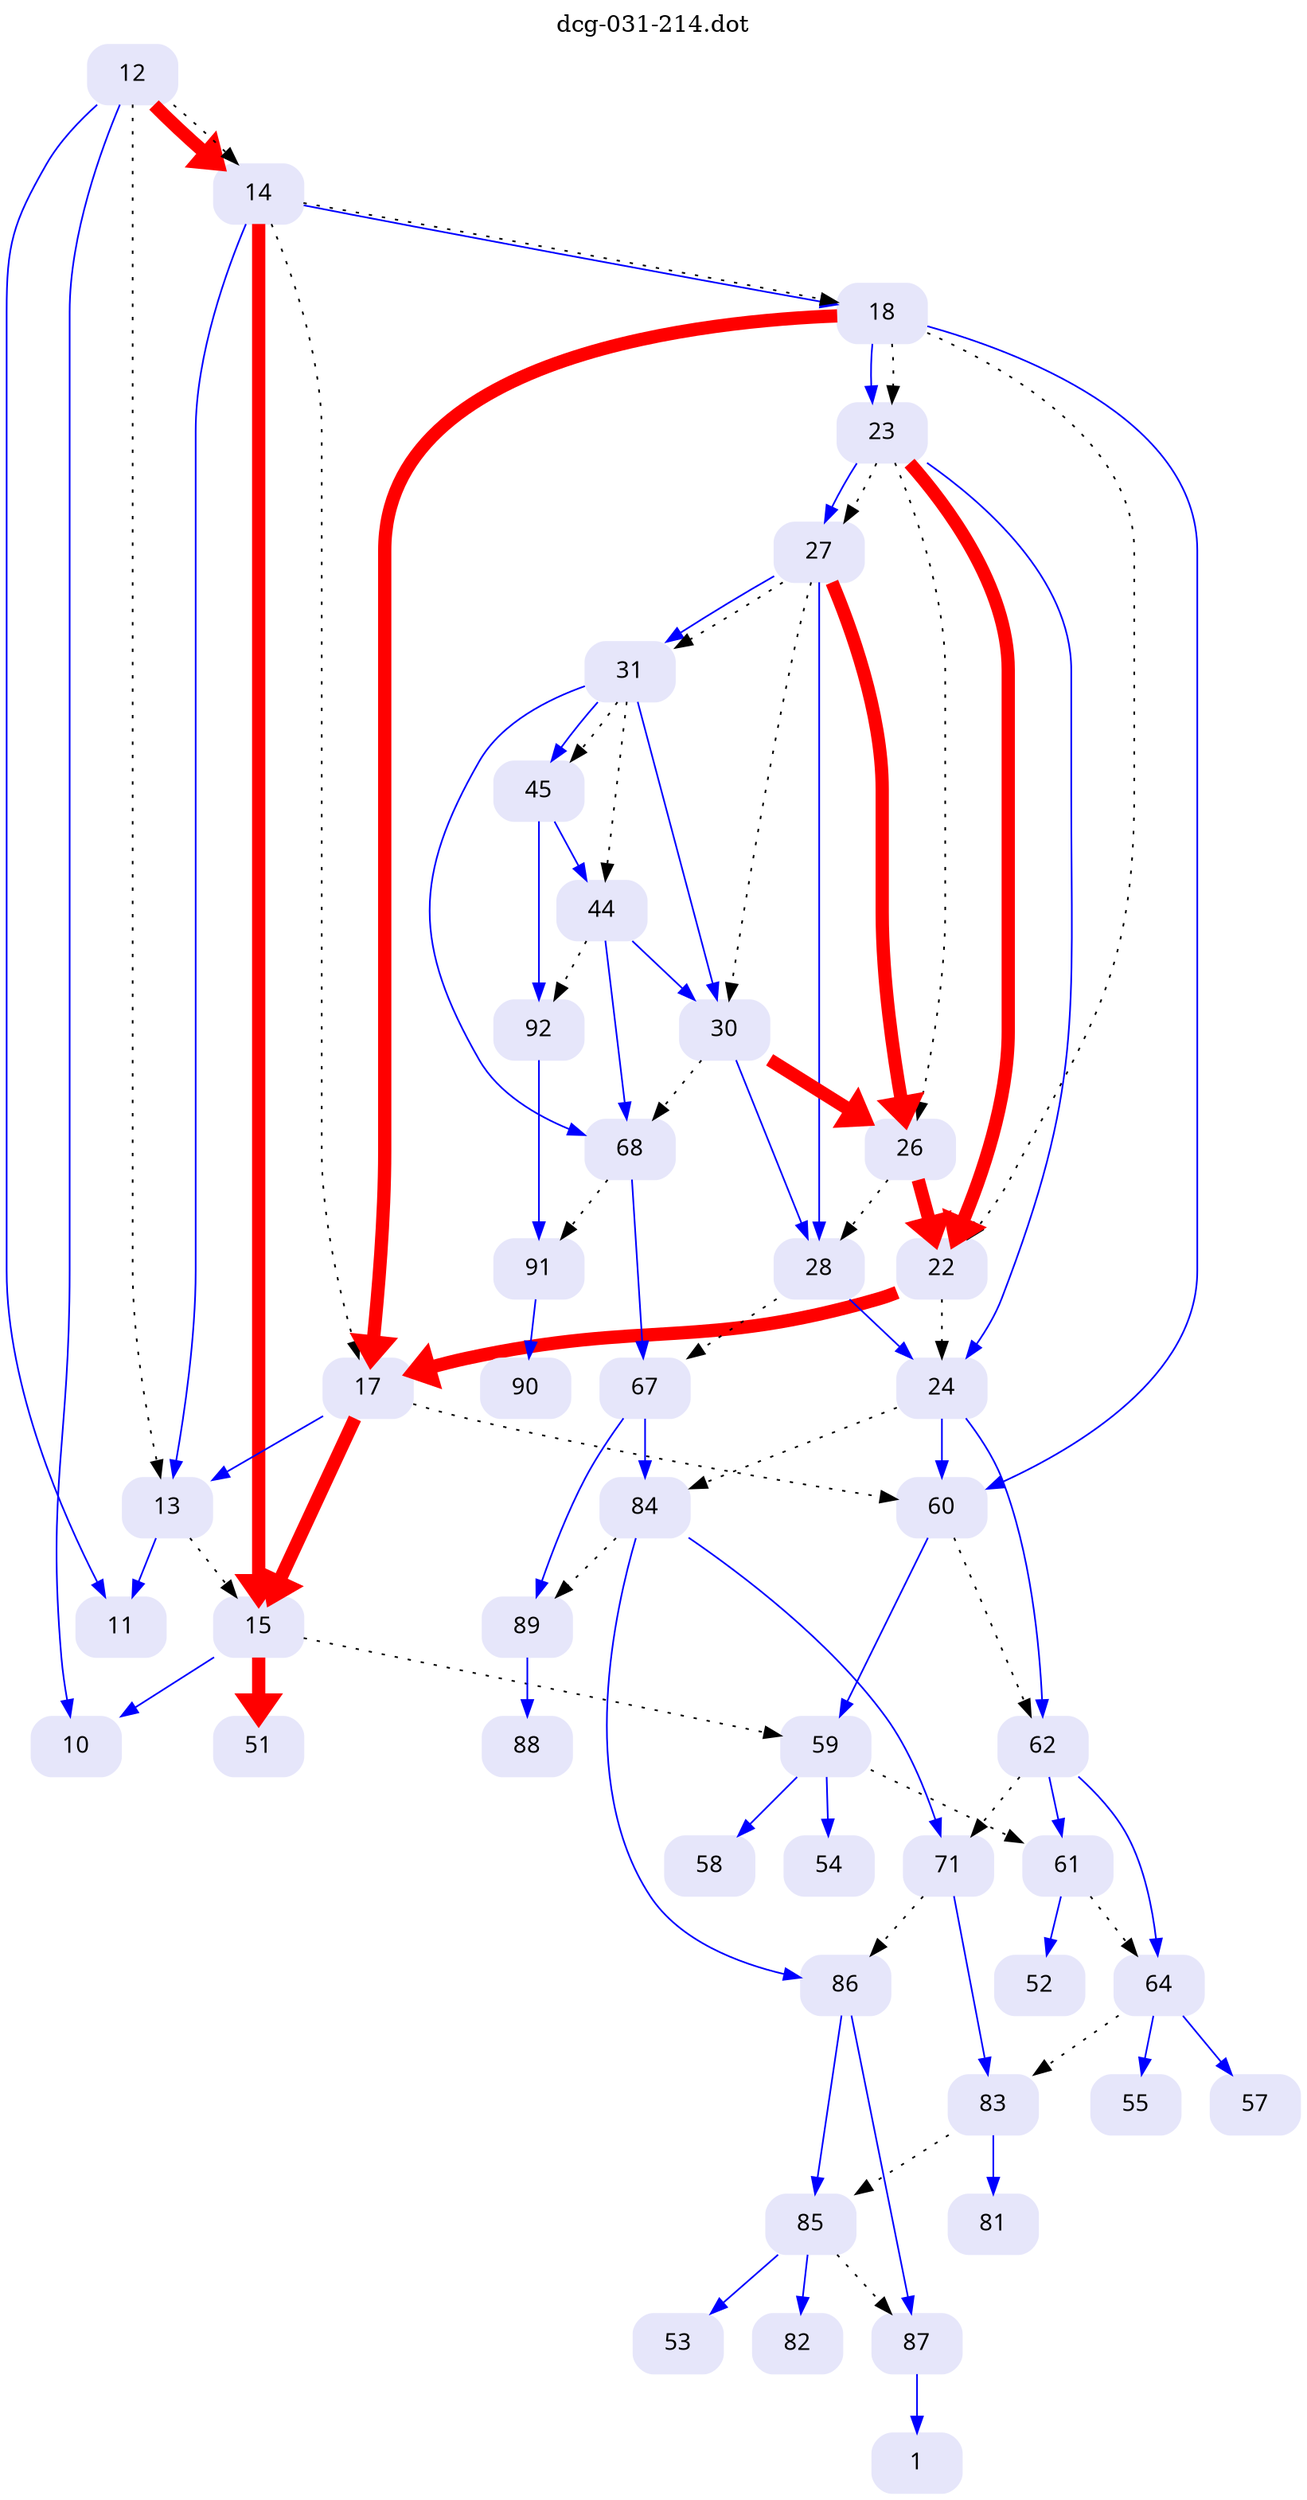 digraph dcg_31 {
  labelloc="t";
  label="dcg-031-214.dot";
  node [fontname="sans-serif"];
  node [shape=box style="rounded,filled"];
  n12 [label="12" color=lavender];
  n12 -> n11 [color=blue penwidth=1];
  n12 -> n10 [color=blue penwidth=1];
  n12 -> n14 [color=red penwidth=8];
  n12 -> n13 [style=dotted,label=""];
  n12 -> n14 [style=dotted,label=""];
  n14 [label="14" color=lavender];
  n14 -> n13 [color=blue penwidth=1];
  n14 -> n15 [color=red penwidth=8];
  n14 -> n18 [color=blue penwidth=1];
  n14 -> n17 [style=dotted,label=""];
  n14 -> n18 [style=dotted,label=""];
  n18 [label="18" color=lavender];
  n18 -> n17 [color=red penwidth=8];
  n18 -> n60 [color=blue penwidth=1];
  n18 -> n23 [color=blue penwidth=1];
  n18 -> n22 [style=dotted,label=""];
  n18 -> n23 [style=dotted,label=""];
  n23 [label="23" color=lavender];
  n23 -> n22 [color=red penwidth=8];
  n23 -> n24 [color=blue penwidth=1];
  n23 -> n27 [color=blue penwidth=1];
  n23 -> n26 [style=dotted,label=""];
  n23 -> n27 [style=dotted,label=""];
  n27 [label="27" color=lavender];
  n27 -> n26 [color=red penwidth=8];
  n27 -> n28 [color=blue penwidth=1];
  n27 -> n31 [color=blue penwidth=1];
  n27 -> n30 [style=dotted,label=""];
  n27 -> n31 [style=dotted,label=""];
  n31 [label="31" color=lavender];
  n31 -> n30 [color=blue penwidth=1];
  n31 -> n68 [color=blue penwidth=1];
  n31 -> n45 [color=blue penwidth=1];
  n31 -> n44 [style=dotted,label=""];
  n31 -> n45 [style=dotted,label=""];
  n45 [label="45" color=lavender];
  n45 -> n44 [color=blue penwidth=1];
  n45 -> n92 [color=blue penwidth=1];
  n92 [label="92" color=lavender];
  n92 -> n91 [color=blue penwidth=1];
  n91 [label="91" color=lavender];
  n91 -> n90 [color=blue penwidth=1];
  n90 [label="90" color=lavender];
  n44 [label="44" color=lavender];
  n44 -> n30 [color=blue penwidth=1];
  n44 -> n68 [color=blue penwidth=1];
  n44 -> n92 [style=dotted,label=""];
  n68 [label="68" color=lavender];
  n68 -> n67 [color=blue penwidth=1];
  n68 -> n91 [style=dotted,label=""];
  n67 [label="67" color=lavender];
  n67 -> n84 [color=blue penwidth=1];
  n67 -> n89 [color=blue penwidth=1];
  n89 [label="89" color=lavender];
  n89 -> n88 [color=blue penwidth=1];
  n88 [label="88" color=lavender];
  n84 [label="84" color=lavender];
  n84 -> n71 [color=blue penwidth=1];
  n84 -> n86 [color=blue penwidth=1];
  n84 -> n89 [style=dotted,label=""];
  n86 [label="86" color=lavender];
  n86 -> n85 [color=blue penwidth=1];
  n86 -> n87 [color=blue penwidth=1];
  n87 [label="87" color=lavender];
  n87 -> n1 [color=blue penwidth=1];
  n1 [label="1" color=lavender];
  n85 [label="85" color=lavender];
  n85 -> n82 [color=blue penwidth=1];
  n85 -> n53 [color=blue penwidth=1];
  n85 -> n87 [style=dotted,label=""];
  n53 [label="53" color=lavender];
  n82 [label="82" color=lavender];
  n71 [label="71" color=lavender];
  n71 -> n83 [color=blue penwidth=1];
  n71 -> n86 [style=dotted,label=""];
  n83 [label="83" color=lavender];
  n83 -> n81 [color=blue penwidth=1];
  n83 -> n85 [style=dotted,label=""];
  n81 [label="81" color=lavender];
  n30 [label="30" color=lavender];
  n30 -> n26 [color=red penwidth=8];
  n30 -> n28 [color=blue penwidth=1];
  n30 -> n68 [style=dotted,label=""];
  n28 [label="28" color=lavender];
  n28 -> n24 [color=blue penwidth=1];
  n28 -> n67 [style=dotted,label=""];
  n24 [label="24" color=lavender];
  n24 -> n60 [color=blue penwidth=1];
  n24 -> n62 [color=blue penwidth=1];
  n24 -> n84 [style=dotted,label=""];
  n62 [label="62" color=lavender];
  n62 -> n61 [color=blue penwidth=1];
  n62 -> n64 [color=blue penwidth=1];
  n62 -> n71 [style=dotted,label=""];
  n64 [label="64" color=lavender];
  n64 -> n57 [color=blue penwidth=1];
  n64 -> n55 [color=blue penwidth=1];
  n64 -> n83 [style=dotted,label=""];
  n55 [label="55" color=lavender];
  n57 [label="57" color=lavender];
  n61 [label="61" color=lavender];
  n61 -> n52 [color=blue penwidth=1];
  n61 -> n64 [style=dotted,label=""];
  n52 [label="52" color=lavender];
  n60 [label="60" color=lavender];
  n60 -> n59 [color=blue penwidth=1];
  n60 -> n62 [style=dotted,label=""];
  n59 [label="59" color=lavender];
  n59 -> n58 [color=blue penwidth=1];
  n59 -> n54 [color=blue penwidth=1];
  n59 -> n61 [style=dotted,label=""];
  n54 [label="54" color=lavender];
  n58 [label="58" color=lavender];
  n26 [label="26" color=lavender];
  n26 -> n22 [color=red penwidth=8];
  n26 -> n28 [style=dotted,label=""];
  n22 [label="22" color=lavender];
  n22 -> n17 [color=red penwidth=8];
  n22 -> n24 [style=dotted,label=""];
  n17 [label="17" color=lavender];
  n17 -> n13 [color=blue penwidth=1];
  n17 -> n15 [color=red penwidth=8];
  n17 -> n60 [style=dotted,label=""];
  n15 [label="15" color=lavender];
  n15 -> n10 [color=blue penwidth=1];
  n15 -> n51 [color=red penwidth=8];
  n15 -> n59 [style=dotted,label=""];
  n51 [label="51" color=lavender];
  n10 [label="10" color=lavender];
  n13 [label="13" color=lavender];
  n13 -> n11 [color=blue penwidth=1];
  n13 -> n15 [style=dotted,label=""];
  n11 [label="11" color=lavender];
}

